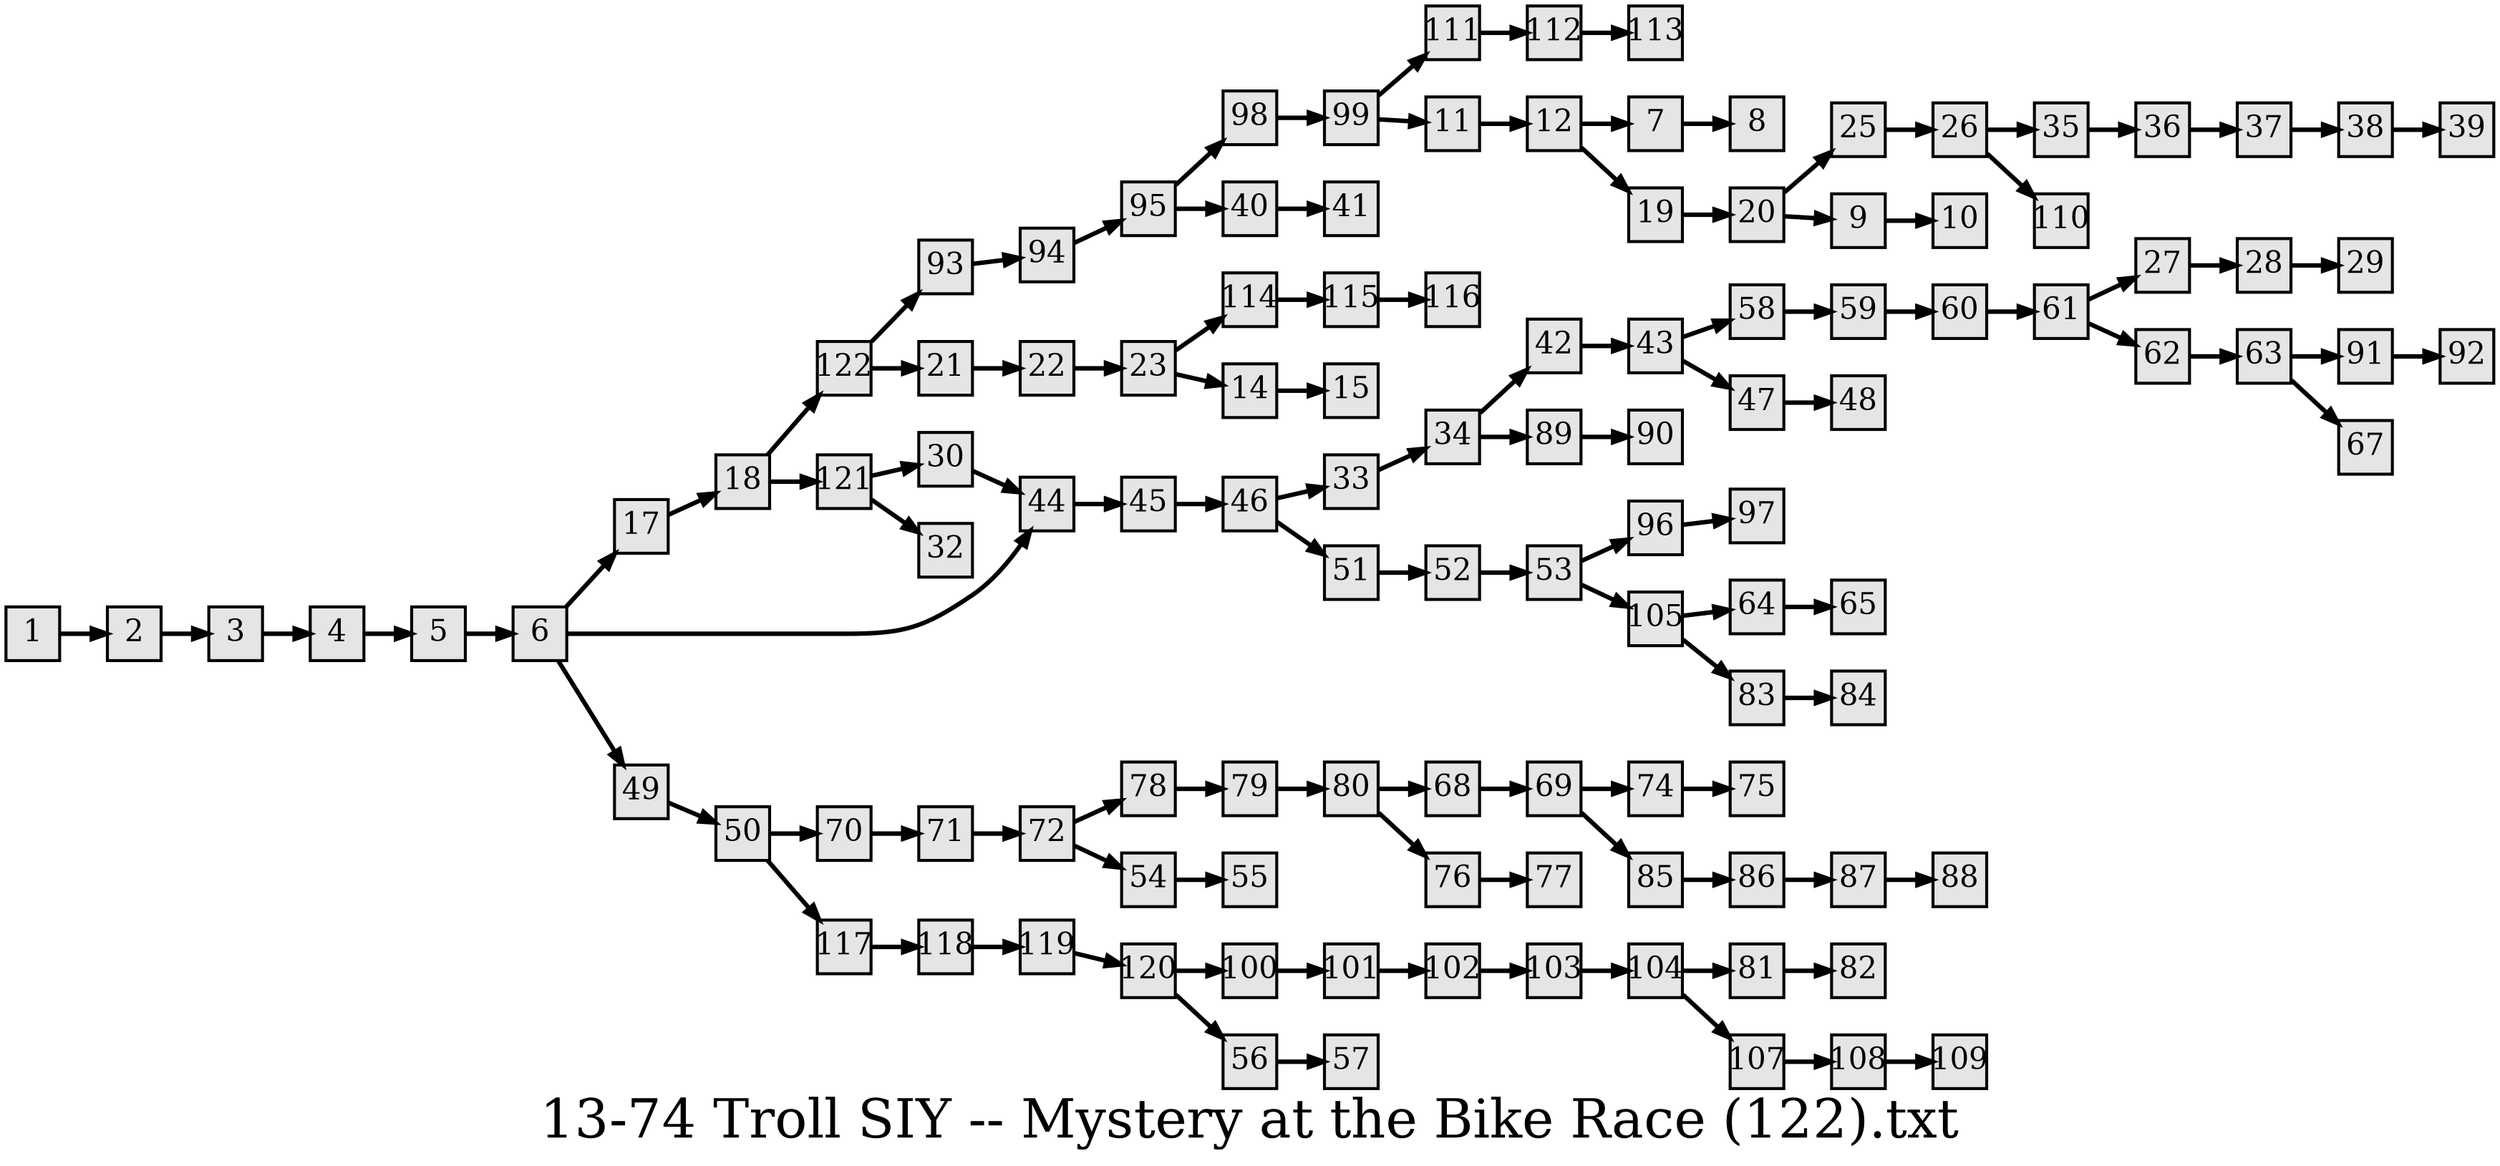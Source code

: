 digraph g{
  graph [ label="13-74 Troll SIY -- Mystery at the Bike Race (122).txt" rankdir=LR, ordering=out, fontsize=36, nodesep="0.35", ranksep="0.45"];
  node  [shape=rect, penwidth=2, fontsize=20, style=filled, fillcolor=grey90, margin="0,0", labelfloat=true, regular=true, fixedsize=true];
  edge  [labelfloat=true, penwidth=3, fontsize=12];
  1 -> 2;
  2 -> 3;
  3 -> 4;
  4 -> 5;
  5 -> 6;
  6 -> 17;
  6 -> 44;
  6 -> 49;
  7 -> 8;
  9 -> 10;
  11 -> 12;
  12 -> 7;
  12 -> 19;
  14 -> 15;
  17 -> 18;
  18 -> 122;
  18 -> 121;
  19 -> 20;
  20 -> 25;
  20 -> 9;
  21 -> 22;
  22 -> 23;
  23 -> 114;
  23 -> 14;
  25 -> 26;
  26 -> 35;
  26 -> 110;
  27 -> 28;
  28 -> 29;
  30 -> 44;
  33 -> 34;
  34 -> 42;
  34 -> 89;
  35 -> 36;
  36 -> 37;
  37 -> 38;
  38 -> 39;
  40 -> 41;
  42 -> 43;
  43 -> 58;
  43 -> 47;
  44 -> 45;
  45 -> 46;
  46 -> 33;
  46 -> 51;
  47 -> 48;
  49 -> 50;
  50 -> 70;
  50 -> 117;
  51 -> 52;
  52 -> 53;
  53 -> 96;
  53 -> 105;
  54 -> 55;
  56 -> 57;
  58 -> 59;
  59 -> 60;
  60 -> 61;
  61 -> 27;
  61 -> 62;
  62 -> 63;
  63 -> 91;
  63 -> 67;
  64 -> 65;
  68 -> 69;
  69 -> 74;
  69 -> 85;
  70 -> 71;
  71 -> 72;
  72 -> 78;
  72 -> 54;
  74 -> 75;
  76 -> 77;
  78 -> 79;
  79 -> 80;
  80 -> 68;
  80 -> 76;
  81 -> 82;
  83 -> 84;
  85 -> 86;
  86 -> 87;
  87 -> 88;
  89 -> 90;
  91 -> 92;
  93 -> 94;
  94 -> 95;
  95 -> 98;
  95 -> 40;
  96 -> 97;
  98 -> 99;
  99 -> 111;
  99 -> 11;
  100 -> 101;
  101 -> 102;
  102 -> 103;
  103 -> 104;
  104 -> 81;
  104 -> 107;
  105 -> 64;
  105 -> 83;
  107 -> 108;
  108 -> 109;
  111 -> 112;
  112 -> 113;
  114 -> 115;
  115 -> 116;
  117 -> 118;
  118 -> 119;
  119 -> 120;
  120 -> 100;
  120 -> 56;
  121 -> 30;
  121 -> 32;
  122 -> 93;
  122 -> 21;
}

